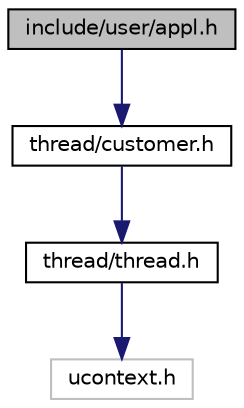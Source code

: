 digraph G
{
  bgcolor="transparent";
  edge [fontname="Helvetica",fontsize="10",labelfontname="Helvetica",labelfontsize="10"];
  node [fontname="Helvetica",fontsize="10",shape=record];
  Node1 [label="include/user/appl.h",height=0.2,width=0.4,color="black", fillcolor="grey75", style="filled" fontcolor="black"];
  Node1 -> Node2 [color="midnightblue",fontsize="10",style="solid",fontname="Helvetica"];
  Node2 [label="thread/customer.h",height=0.2,width=0.4,color="black",URL="$customer_8h.html"];
  Node2 -> Node3 [color="midnightblue",fontsize="10",style="solid",fontname="Helvetica"];
  Node3 [label="thread/thread.h",height=0.2,width=0.4,color="black",URL="$thread_8h.html"];
  Node3 -> Node4 [color="midnightblue",fontsize="10",style="solid",fontname="Helvetica"];
  Node4 [label="ucontext.h",height=0.2,width=0.4,color="grey75"];
}
